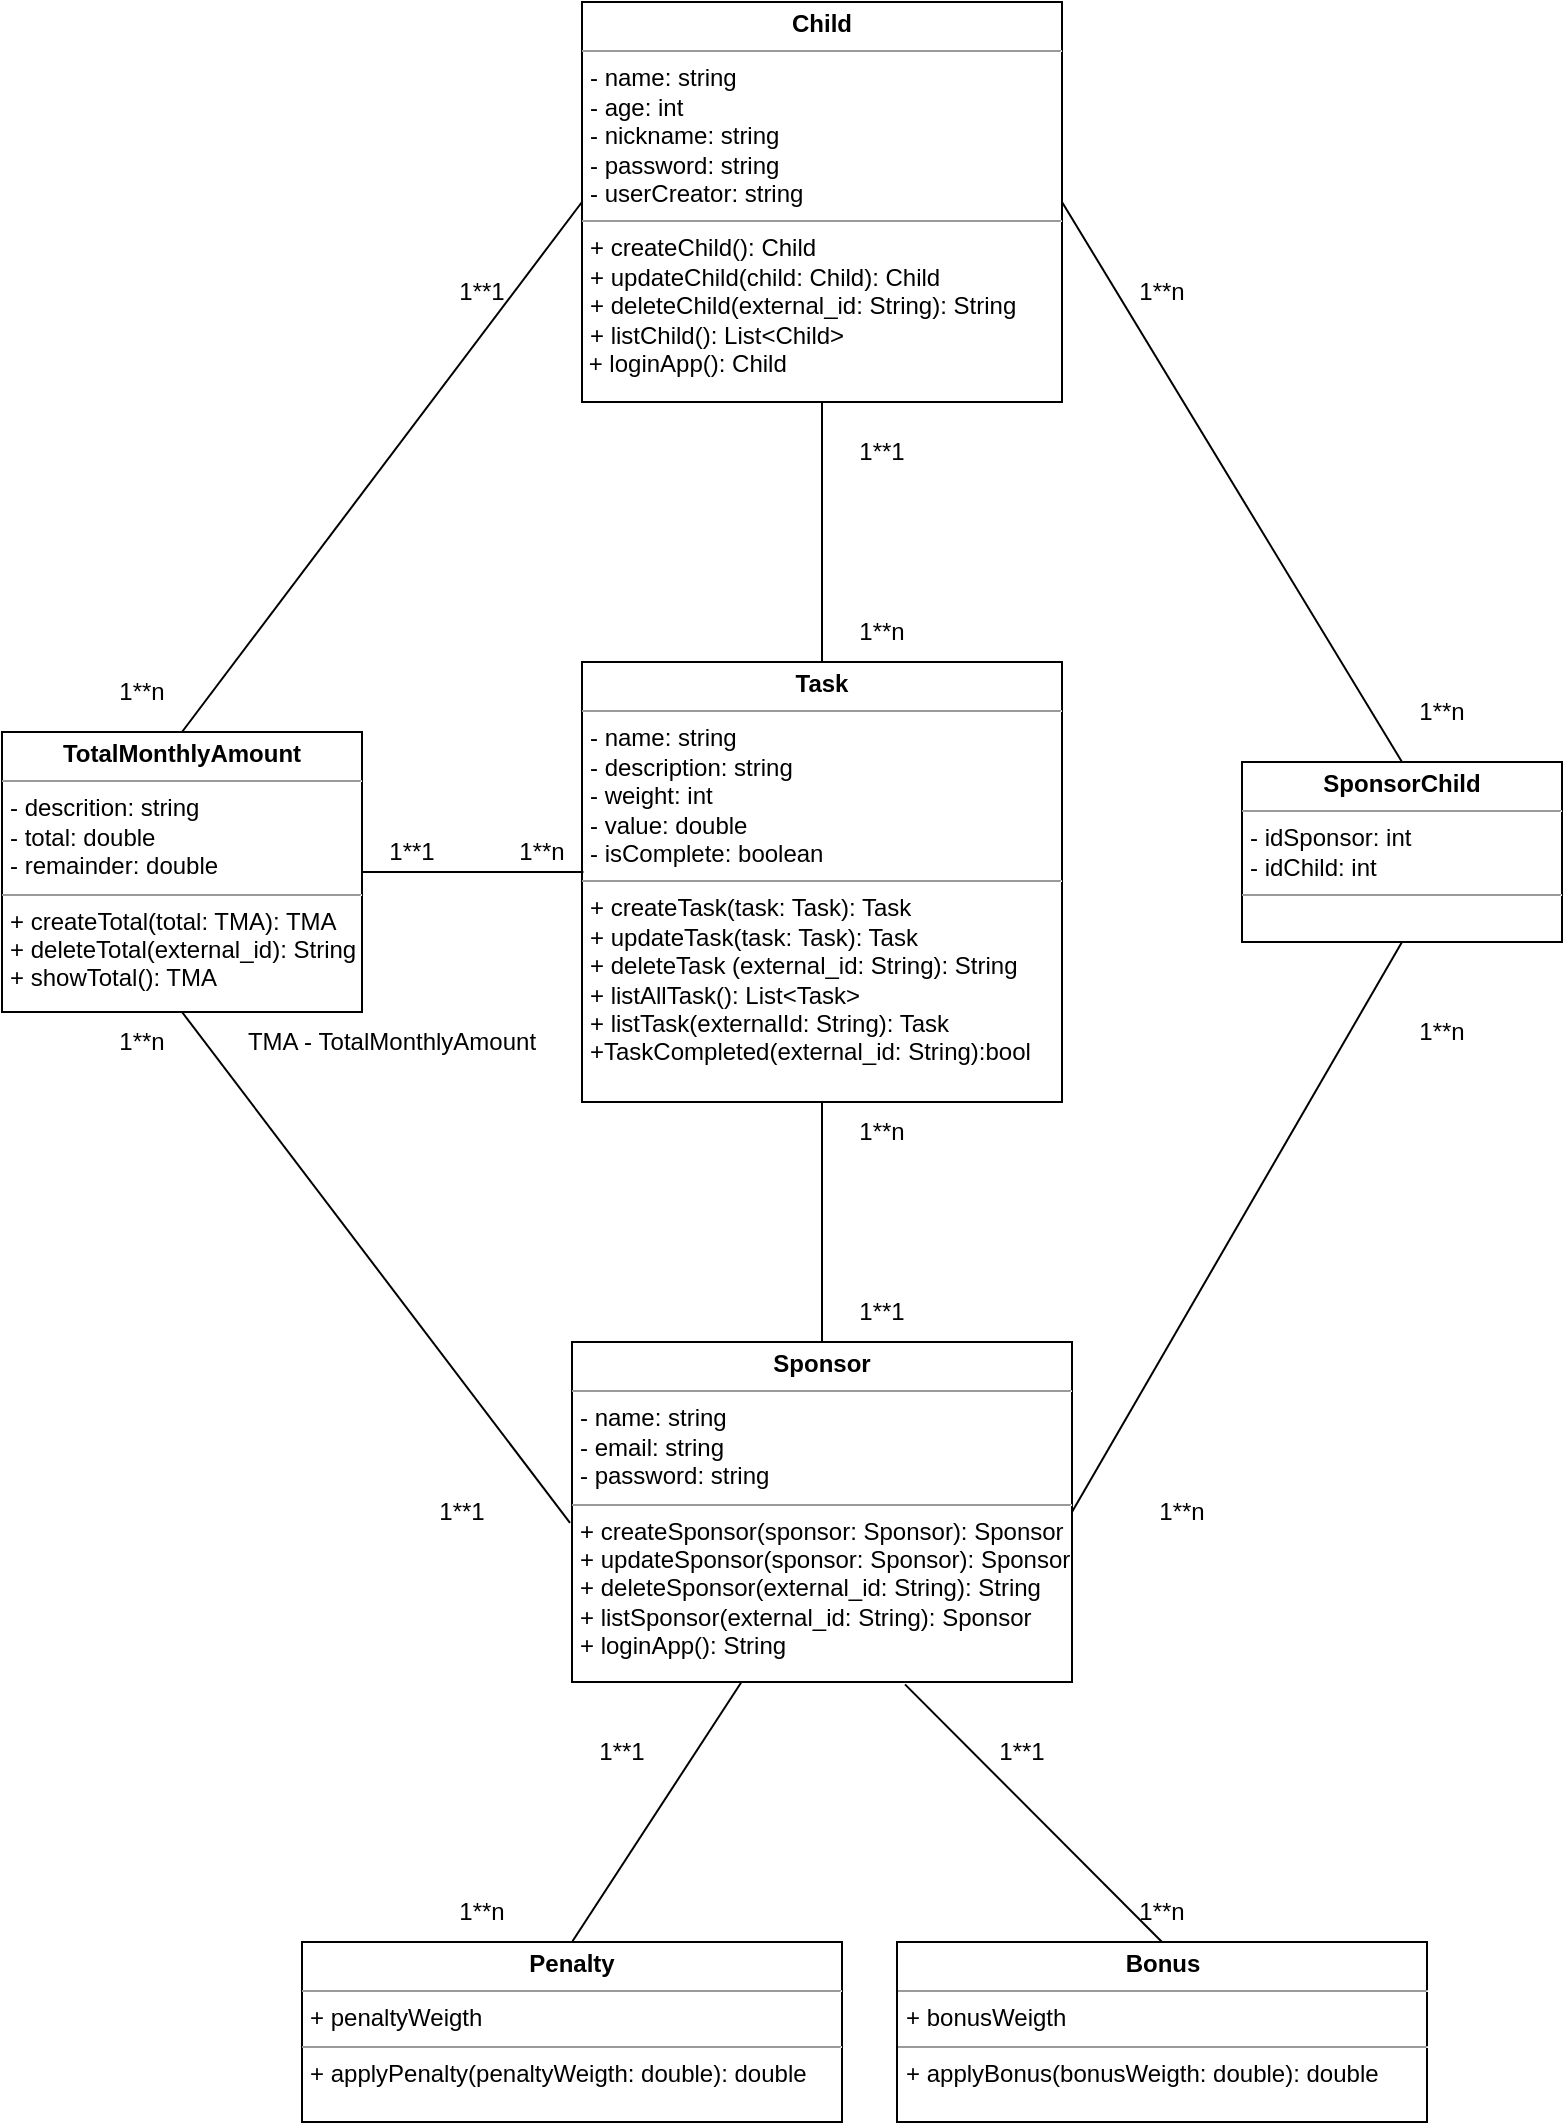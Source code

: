 <mxfile version="21.4.0" type="device">
  <diagram name="Page-1" id="lGCMH7KtWu7vIasApuW6">
    <mxGraphModel dx="919" dy="357" grid="1" gridSize="10" guides="1" tooltips="1" connect="1" arrows="1" fold="1" page="1" pageScale="1" pageWidth="850" pageHeight="1100" math="0" shadow="0">
      <root>
        <mxCell id="0" />
        <mxCell id="1" parent="0" />
        <mxCell id="6VntTzewP2smUPdBx_FQ-1" value="&lt;p style=&quot;margin:0px;margin-top:4px;text-align:center;&quot;&gt;&lt;b&gt;Sponsor&lt;/b&gt;&lt;/p&gt;&lt;hr size=&quot;1&quot;&gt;&lt;p style=&quot;margin:0px;margin-left:4px;&quot;&gt;&lt;span style=&quot;background-color: initial;&quot;&gt;- name: string&lt;/span&gt;&lt;br&gt;&lt;/p&gt;&lt;p style=&quot;margin:0px;margin-left:4px;&quot;&gt;- email: string&lt;/p&gt;&lt;p style=&quot;margin:0px;margin-left:4px;&quot;&gt;- password: string&lt;/p&gt;&lt;hr size=&quot;1&quot;&gt;&lt;p style=&quot;border-color: var(--border-color); margin: 0px 0px 0px 4px;&quot;&gt;+ createSponsor(sponsor: Sponsor): Sponsor&lt;/p&gt;&lt;p style=&quot;border-color: var(--border-color); margin: 0px 0px 0px 4px;&quot;&gt;+ updateSponsor(sponsor: Sponsor): Sponsor&lt;br style=&quot;border-color: var(--border-color);&quot;&gt;&lt;/p&gt;&lt;p style=&quot;border-color: var(--border-color); margin: 0px 0px 0px 4px;&quot;&gt;+ deleteSponsor(external_id: String): String&lt;/p&gt;&lt;p style=&quot;border-color: var(--border-color); margin: 0px 0px 0px 4px;&quot;&gt;+ listSponsor(external_id: String): Sponsor&lt;/p&gt;&lt;p style=&quot;margin:0px;margin-left:4px;&quot;&gt;+ loginApp(): String&lt;/p&gt;&lt;p style=&quot;margin:0px;margin-left:4px;&quot;&gt;&lt;br&gt;&lt;/p&gt;" style="verticalAlign=top;align=left;overflow=fill;fontSize=12;fontFamily=Helvetica;html=1;whiteSpace=wrap;" parent="1" vertex="1">
          <mxGeometry x="315" y="700" width="250" height="170" as="geometry" />
        </mxCell>
        <mxCell id="6VntTzewP2smUPdBx_FQ-5" value="&lt;p style=&quot;margin:0px;margin-top:4px;text-align:center;&quot;&gt;&lt;b&gt;Child&lt;/b&gt;&lt;/p&gt;&lt;hr size=&quot;1&quot;&gt;&lt;p style=&quot;margin:0px;margin-left:4px;&quot;&gt;&lt;span style=&quot;background-color: initial;&quot;&gt;- name: string&lt;/span&gt;&lt;br&gt;&lt;/p&gt;&lt;p style=&quot;margin:0px;margin-left:4px;&quot;&gt;- age: int&lt;/p&gt;&lt;p style=&quot;margin:0px;margin-left:4px;&quot;&gt;&lt;span style=&quot;background-color: initial;&quot;&gt;- nickname: string&lt;/span&gt;&lt;br&gt;&lt;/p&gt;&lt;p style=&quot;border-color: var(--border-color); margin: 0px 0px 0px 4px;&quot;&gt;- password: string&lt;/p&gt;&lt;p style=&quot;margin:0px;margin-left:4px;&quot;&gt;- userCreator: string&lt;/p&gt;&lt;hr size=&quot;1&quot;&gt;&lt;p style=&quot;margin:0px;margin-left:4px;&quot;&gt;+ createChild(): Child&lt;/p&gt;&lt;p style=&quot;margin:0px;margin-left:4px;&quot;&gt;+ updateChild(child: Child): Child&lt;br&gt;&lt;/p&gt;&lt;p style=&quot;margin:0px;margin-left:4px;&quot;&gt;+ deleteChild(external_id: String): String&lt;/p&gt;&lt;p style=&quot;margin:0px;margin-left:4px;&quot;&gt;+ listChild(): List&amp;lt;Child&amp;gt;&lt;br&gt;&lt;/p&gt;&lt;span style=&quot;background-color: initial;&quot;&gt;&amp;nbsp;+ loginApp(): Child&lt;/span&gt;" style="verticalAlign=top;align=left;overflow=fill;fontSize=12;fontFamily=Helvetica;html=1;whiteSpace=wrap;" parent="1" vertex="1">
          <mxGeometry x="320" y="30" width="240" height="200" as="geometry" />
        </mxCell>
        <mxCell id="6VntTzewP2smUPdBx_FQ-8" value="&lt;p style=&quot;margin:0px;margin-top:4px;text-align:center;&quot;&gt;&lt;b&gt;Task&lt;/b&gt;&lt;/p&gt;&lt;hr size=&quot;1&quot;&gt;&lt;p style=&quot;margin:0px;margin-left:4px;&quot;&gt;- name: string&lt;/p&gt;&lt;p style=&quot;margin:0px;margin-left:4px;&quot;&gt;- description: string&lt;span style=&quot;background-color: initial;&quot;&gt;&lt;br&gt;&lt;/span&gt;&lt;/p&gt;&lt;p style=&quot;margin:0px;margin-left:4px;&quot;&gt;&lt;span style=&quot;background-color: initial;&quot;&gt;- weight: int&lt;/span&gt;&lt;/p&gt;&lt;p style=&quot;margin:0px;margin-left:4px;&quot;&gt;&lt;span style=&quot;background-color: initial;&quot;&gt;- value: double&lt;/span&gt;&lt;/p&gt;&lt;p style=&quot;margin:0px;margin-left:4px;&quot;&gt;- isComplete: boolean&lt;/p&gt;&lt;hr style=&quot;border-color: var(--border-color);&quot; size=&quot;1&quot;&gt;&lt;p style=&quot;border-color: var(--border-color); margin: 0px 0px 0px 4px;&quot;&gt;+ createTask(task: Task): Task&lt;/p&gt;&lt;p style=&quot;border-color: var(--border-color); margin: 0px 0px 0px 4px;&quot;&gt;+ updateTask(task: Task): Task&lt;/p&gt;&lt;p style=&quot;border-color: var(--border-color); margin: 0px 0px 0px 4px;&quot;&gt;+ deleteTask (external_id: String): String&lt;/p&gt;&lt;p style=&quot;border-color: var(--border-color); margin: 0px 0px 0px 4px;&quot;&gt;+ listAllTask(): List&amp;lt;Task&amp;gt;&lt;/p&gt;&lt;p style=&quot;border-color: var(--border-color); margin: 0px 0px 0px 4px;&quot;&gt;+ listTask(externalId: String): Task&lt;/p&gt;&lt;p style=&quot;border-color: var(--border-color); margin: 0px 0px 0px 4px;&quot;&gt;+TaskCompleted(external_id: String):bool&lt;/p&gt;" style="verticalAlign=top;align=left;overflow=fill;fontSize=12;fontFamily=Helvetica;html=1;whiteSpace=wrap;" parent="1" vertex="1">
          <mxGeometry x="320" y="360" width="240" height="220" as="geometry" />
        </mxCell>
        <mxCell id="6VntTzewP2smUPdBx_FQ-12" value="&lt;p style=&quot;margin:0px;margin-top:4px;text-align:center;&quot;&gt;&lt;b&gt;TotalMonthlyAmount&lt;/b&gt;&lt;br&gt;&lt;/p&gt;&lt;hr size=&quot;1&quot;&gt;&lt;p style=&quot;margin:0px;margin-left:4px;&quot;&gt;&lt;span style=&quot;background-color: initial;&quot;&gt;- descrition: string&lt;/span&gt;&lt;br&gt;&lt;/p&gt;&lt;p style=&quot;margin:0px;margin-left:4px;&quot;&gt;- total: double&lt;/p&gt;&lt;p style=&quot;margin:0px;margin-left:4px;&quot;&gt;- remainder: double&lt;/p&gt;&lt;hr size=&quot;1&quot;&gt;&lt;p style=&quot;margin:0px;margin-left:4px;&quot;&gt;+ createTotal(total: TMA): TMA&lt;/p&gt;&lt;p style=&quot;margin:0px;margin-left:4px;&quot;&gt;+ deleteTotal(external_id): String&lt;/p&gt;&lt;p style=&quot;margin:0px;margin-left:4px;&quot;&gt;+ showTotal(): TMA&lt;/p&gt;" style="verticalAlign=top;align=left;overflow=fill;fontSize=12;fontFamily=Helvetica;html=1;whiteSpace=wrap;" parent="1" vertex="1">
          <mxGeometry x="30" y="395" width="180" height="140" as="geometry" />
        </mxCell>
        <mxCell id="DOYxekTHyaFO2Itq2V2q-7" value="" style="endArrow=none;html=1;rounded=0;exitX=0.5;exitY=1;exitDx=0;exitDy=0;entryX=1;entryY=0.5;entryDx=0;entryDy=0;" parent="1" source="DOYxekTHyaFO2Itq2V2q-9" target="6VntTzewP2smUPdBx_FQ-1" edge="1">
          <mxGeometry x="-0.893" y="16" width="50" height="50" relative="1" as="geometry">
            <mxPoint x="639" y="470" as="sourcePoint" />
            <mxPoint x="625" y="600" as="targetPoint" />
            <mxPoint as="offset" />
          </mxGeometry>
        </mxCell>
        <mxCell id="DOYxekTHyaFO2Itq2V2q-9" value="&lt;p style=&quot;margin:0px;margin-top:4px;text-align:center;&quot;&gt;&lt;b&gt;SponsorChild&lt;/b&gt;&lt;/p&gt;&lt;hr size=&quot;1&quot;&gt;&lt;p style=&quot;margin:0px;margin-left:4px;&quot;&gt;&lt;span style=&quot;background-color: initial;&quot;&gt;- idSponsor: int&lt;/span&gt;&lt;br&gt;&lt;/p&gt;&lt;p style=&quot;margin:0px;margin-left:4px;&quot;&gt;- idChild: int&lt;/p&gt;&lt;hr size=&quot;1&quot;&gt;&lt;p style=&quot;margin:0px;margin-left:4px;&quot;&gt;&lt;br&gt;&lt;/p&gt;" style="verticalAlign=top;align=left;overflow=fill;fontSize=12;fontFamily=Helvetica;html=1;whiteSpace=wrap;" parent="1" vertex="1">
          <mxGeometry x="650" y="410" width="160" height="90" as="geometry" />
        </mxCell>
        <mxCell id="DOYxekTHyaFO2Itq2V2q-10" value="" style="endArrow=none;html=1;rounded=0;entryX=0.5;entryY=0;entryDx=0;entryDy=0;exitX=1;exitY=0.5;exitDx=0;exitDy=0;" parent="1" source="6VntTzewP2smUPdBx_FQ-5" target="DOYxekTHyaFO2Itq2V2q-9" edge="1">
          <mxGeometry x="0.838" y="24" width="50" height="50" relative="1" as="geometry">
            <mxPoint x="435" y="425" as="sourcePoint" />
            <mxPoint x="545" y="440" as="targetPoint" />
            <mxPoint as="offset" />
          </mxGeometry>
        </mxCell>
        <mxCell id="DOYxekTHyaFO2Itq2V2q-13" value="" style="endArrow=none;html=1;rounded=0;entryX=0.5;entryY=1;entryDx=0;entryDy=0;exitX=0.5;exitY=0;exitDx=0;exitDy=0;" parent="1" source="6VntTzewP2smUPdBx_FQ-8" target="6VntTzewP2smUPdBx_FQ-5" edge="1">
          <mxGeometry x="0.556" y="-15" width="50" height="50" relative="1" as="geometry">
            <mxPoint x="155" y="640" as="sourcePoint" />
            <mxPoint x="205" y="590" as="targetPoint" />
            <mxPoint as="offset" />
          </mxGeometry>
        </mxCell>
        <mxCell id="DOYxekTHyaFO2Itq2V2q-14" value="" style="endArrow=none;html=1;rounded=0;entryX=0.5;entryY=1;entryDx=0;entryDy=0;exitX=-0.004;exitY=0.532;exitDx=0;exitDy=0;exitPerimeter=0;" parent="1" source="6VntTzewP2smUPdBx_FQ-1" target="6VntTzewP2smUPdBx_FQ-12" edge="1">
          <mxGeometry x="-0.669" y="35" width="50" height="50" relative="1" as="geometry">
            <mxPoint x="95" y="850" as="sourcePoint" />
            <mxPoint x="269" y="620" as="targetPoint" />
            <mxPoint y="1" as="offset" />
          </mxGeometry>
        </mxCell>
        <mxCell id="DOYxekTHyaFO2Itq2V2q-15" value="" style="endArrow=none;html=1;rounded=0;" parent="1" source="6VntTzewP2smUPdBx_FQ-1" target="6VntTzewP2smUPdBx_FQ-8" edge="1">
          <mxGeometry x="-0.714" y="-30" width="50" height="50" relative="1" as="geometry">
            <mxPoint x="330" y="750" as="sourcePoint" />
            <mxPoint x="30" y="595" as="targetPoint" />
            <mxPoint as="offset" />
          </mxGeometry>
        </mxCell>
        <mxCell id="DOYxekTHyaFO2Itq2V2q-18" value="1**n" style="text;html=1;strokeColor=none;fillColor=none;align=center;verticalAlign=middle;whiteSpace=wrap;rounded=0;" parent="1" vertex="1">
          <mxGeometry x="440" y="330" width="60" height="30" as="geometry" />
        </mxCell>
        <mxCell id="DOYxekTHyaFO2Itq2V2q-21" value="1**n" style="text;html=1;strokeColor=none;fillColor=none;align=center;verticalAlign=middle;whiteSpace=wrap;rounded=0;" parent="1" vertex="1">
          <mxGeometry x="70" y="535" width="60" height="30" as="geometry" />
        </mxCell>
        <mxCell id="DOYxekTHyaFO2Itq2V2q-23" value="1**n" style="text;html=1;strokeColor=none;fillColor=none;align=center;verticalAlign=middle;whiteSpace=wrap;rounded=0;" parent="1" vertex="1">
          <mxGeometry x="440" y="580" width="60" height="30" as="geometry" />
        </mxCell>
        <mxCell id="DOYxekTHyaFO2Itq2V2q-25" value="" style="endArrow=none;html=1;rounded=0;entryX=0.003;entryY=0.477;entryDx=0;entryDy=0;exitX=1;exitY=0.5;exitDx=0;exitDy=0;entryPerimeter=0;" parent="1" source="6VntTzewP2smUPdBx_FQ-12" target="6VntTzewP2smUPdBx_FQ-8" edge="1">
          <mxGeometry width="50" height="50" relative="1" as="geometry">
            <mxPoint x="200" y="470" as="sourcePoint" />
            <mxPoint x="330" y="475" as="targetPoint" />
          </mxGeometry>
        </mxCell>
        <mxCell id="DOYxekTHyaFO2Itq2V2q-29" value="1**n" style="text;html=1;strokeColor=none;fillColor=none;align=center;verticalAlign=middle;whiteSpace=wrap;rounded=0;" parent="1" vertex="1">
          <mxGeometry x="580" y="160" width="60" height="30" as="geometry" />
        </mxCell>
        <mxCell id="DOYxekTHyaFO2Itq2V2q-30" value="1**n" style="text;html=1;strokeColor=none;fillColor=none;align=center;verticalAlign=middle;whiteSpace=wrap;rounded=0;" parent="1" vertex="1">
          <mxGeometry x="590" y="770" width="60" height="30" as="geometry" />
        </mxCell>
        <mxCell id="DOYxekTHyaFO2Itq2V2q-31" value="1**1" style="text;html=1;strokeColor=none;fillColor=none;align=center;verticalAlign=middle;whiteSpace=wrap;rounded=0;" parent="1" vertex="1">
          <mxGeometry x="210" y="440" width="50" height="30" as="geometry" />
        </mxCell>
        <mxCell id="DOYxekTHyaFO2Itq2V2q-32" value="1**n" style="text;html=1;strokeColor=none;fillColor=none;align=center;verticalAlign=middle;whiteSpace=wrap;rounded=0;" parent="1" vertex="1">
          <mxGeometry x="270" y="440" width="60" height="30" as="geometry" />
        </mxCell>
        <mxCell id="DOYxekTHyaFO2Itq2V2q-38" value="" style="endArrow=none;html=1;rounded=0;entryX=0.5;entryY=0;entryDx=0;entryDy=0;exitX=0.338;exitY=1.002;exitDx=0;exitDy=0;exitPerimeter=0;" parent="1" source="6VntTzewP2smUPdBx_FQ-1" target="HYArfexpBT07yAiS6eqX-7" edge="1">
          <mxGeometry width="50" height="50" relative="1" as="geometry">
            <mxPoint x="400" y="880" as="sourcePoint" />
            <mxPoint x="270" y="730" as="targetPoint" />
          </mxGeometry>
        </mxCell>
        <mxCell id="DOYxekTHyaFO2Itq2V2q-39" value="" style="endArrow=none;html=1;rounded=0;entryX=0.5;entryY=0;entryDx=0;entryDy=0;exitX=0.666;exitY=1.007;exitDx=0;exitDy=0;exitPerimeter=0;" parent="1" source="6VntTzewP2smUPdBx_FQ-1" target="HYArfexpBT07yAiS6eqX-9" edge="1">
          <mxGeometry width="50" height="50" relative="1" as="geometry">
            <mxPoint x="490" y="840" as="sourcePoint" />
            <mxPoint x="220" y="727" as="targetPoint" />
          </mxGeometry>
        </mxCell>
        <mxCell id="DOYxekTHyaFO2Itq2V2q-40" value="1**n" style="text;html=1;strokeColor=none;fillColor=none;align=center;verticalAlign=middle;whiteSpace=wrap;rounded=0;" parent="1" vertex="1">
          <mxGeometry x="580" y="970" width="60" height="30" as="geometry" />
        </mxCell>
        <mxCell id="DOYxekTHyaFO2Itq2V2q-41" value="1**1" style="text;html=1;strokeColor=none;fillColor=none;align=center;verticalAlign=middle;whiteSpace=wrap;rounded=0;" parent="1" vertex="1">
          <mxGeometry x="510" y="890" width="60" height="30" as="geometry" />
        </mxCell>
        <mxCell id="DOYxekTHyaFO2Itq2V2q-42" value="1**n" style="text;html=1;strokeColor=none;fillColor=none;align=center;verticalAlign=middle;whiteSpace=wrap;rounded=0;" parent="1" vertex="1">
          <mxGeometry x="240" y="970" width="60" height="30" as="geometry" />
        </mxCell>
        <mxCell id="DOYxekTHyaFO2Itq2V2q-46" value="1**1" style="text;html=1;strokeColor=none;fillColor=none;align=center;verticalAlign=middle;whiteSpace=wrap;rounded=0;" parent="1" vertex="1">
          <mxGeometry x="310" y="890" width="60" height="30" as="geometry" />
        </mxCell>
        <mxCell id="DOYxekTHyaFO2Itq2V2q-50" value="" style="endArrow=none;html=1;rounded=0;exitX=0;exitY=0.5;exitDx=0;exitDy=0;entryX=0.5;entryY=0;entryDx=0;entryDy=0;" parent="1" source="6VntTzewP2smUPdBx_FQ-5" target="6VntTzewP2smUPdBx_FQ-12" edge="1">
          <mxGeometry x="-0.695" y="-5" width="50" height="50" relative="1" as="geometry">
            <mxPoint x="356" y="266" as="sourcePoint" />
            <mxPoint x="189.06" y="310.27" as="targetPoint" />
            <mxPoint x="1" as="offset" />
          </mxGeometry>
        </mxCell>
        <mxCell id="DOYxekTHyaFO2Itq2V2q-52" value="1**1" style="text;html=1;strokeColor=none;fillColor=none;align=center;verticalAlign=middle;whiteSpace=wrap;rounded=0;" parent="1" vertex="1">
          <mxGeometry x="240" y="160" width="60" height="30" as="geometry" />
        </mxCell>
        <mxCell id="DOYxekTHyaFO2Itq2V2q-53" value="1**n" style="text;html=1;strokeColor=none;fillColor=none;align=center;verticalAlign=middle;whiteSpace=wrap;rounded=0;" parent="1" vertex="1">
          <mxGeometry x="70" y="360" width="60" height="30" as="geometry" />
        </mxCell>
        <mxCell id="3S3kbYt3LBPiHiRYPEaV-1" value="1**1" style="text;html=1;strokeColor=none;fillColor=none;align=center;verticalAlign=middle;whiteSpace=wrap;rounded=0;" parent="1" vertex="1">
          <mxGeometry x="230" y="770" width="60" height="30" as="geometry" />
        </mxCell>
        <mxCell id="3S3kbYt3LBPiHiRYPEaV-3" value="1**1" style="text;html=1;strokeColor=none;fillColor=none;align=center;verticalAlign=middle;whiteSpace=wrap;rounded=0;" parent="1" vertex="1">
          <mxGeometry x="440" y="670" width="60" height="30" as="geometry" />
        </mxCell>
        <mxCell id="3S3kbYt3LBPiHiRYPEaV-4" value="1**n" style="text;html=1;strokeColor=none;fillColor=none;align=center;verticalAlign=middle;whiteSpace=wrap;rounded=0;" parent="1" vertex="1">
          <mxGeometry x="720" y="370" width="60" height="30" as="geometry" />
        </mxCell>
        <mxCell id="3S3kbYt3LBPiHiRYPEaV-5" value="1**n" style="text;html=1;strokeColor=none;fillColor=none;align=center;verticalAlign=middle;whiteSpace=wrap;rounded=0;" parent="1" vertex="1">
          <mxGeometry x="720" y="530" width="60" height="30" as="geometry" />
        </mxCell>
        <mxCell id="3S3kbYt3LBPiHiRYPEaV-6" value="1**1" style="text;html=1;strokeColor=none;fillColor=none;align=center;verticalAlign=middle;whiteSpace=wrap;rounded=0;" parent="1" vertex="1">
          <mxGeometry x="440" y="240" width="60" height="30" as="geometry" />
        </mxCell>
        <mxCell id="3S3kbYt3LBPiHiRYPEaV-8" value="TMA -&amp;nbsp;TotalMonthlyAmount" style="text;html=1;strokeColor=none;fillColor=none;align=center;verticalAlign=middle;whiteSpace=wrap;rounded=0;" parent="1" vertex="1">
          <mxGeometry x="135" y="535" width="180" height="30" as="geometry" />
        </mxCell>
        <mxCell id="HYArfexpBT07yAiS6eqX-7" value="&lt;p style=&quot;margin:0px;margin-top:4px;text-align:center;&quot;&gt;&lt;b&gt;Penalty&lt;/b&gt;&lt;/p&gt;&lt;hr size=&quot;1&quot;&gt;&lt;p style=&quot;margin:0px;margin-left:4px;&quot;&gt;+ penaltyWeigth&lt;/p&gt;&lt;hr size=&quot;1&quot;&gt;&lt;p style=&quot;margin:0px;margin-left:4px;&quot;&gt;+ applyPenalty(penaltyWeigth: double): double&lt;br&gt;&lt;/p&gt;" style="verticalAlign=top;align=left;overflow=fill;fontSize=12;fontFamily=Helvetica;html=1;whiteSpace=wrap;" vertex="1" parent="1">
          <mxGeometry x="180" y="1000" width="270" height="90" as="geometry" />
        </mxCell>
        <mxCell id="HYArfexpBT07yAiS6eqX-9" value="&lt;p style=&quot;margin:0px;margin-top:4px;text-align:center;&quot;&gt;&lt;b&gt;Bonus&lt;/b&gt;&lt;/p&gt;&lt;hr size=&quot;1&quot;&gt;&lt;p style=&quot;margin:0px;margin-left:4px;&quot;&gt;+ bonusWeigth&lt;/p&gt;&lt;hr size=&quot;1&quot;&gt;&lt;p style=&quot;border-color: var(--border-color); margin: 0px 0px 0px 4px;&quot;&gt;+ applyBonus(bonusWeigth: double): double&lt;/p&gt;" style="verticalAlign=top;align=left;overflow=fill;fontSize=12;fontFamily=Helvetica;html=1;whiteSpace=wrap;" vertex="1" parent="1">
          <mxGeometry x="477.5" y="1000" width="265" height="90" as="geometry" />
        </mxCell>
      </root>
    </mxGraphModel>
  </diagram>
</mxfile>
